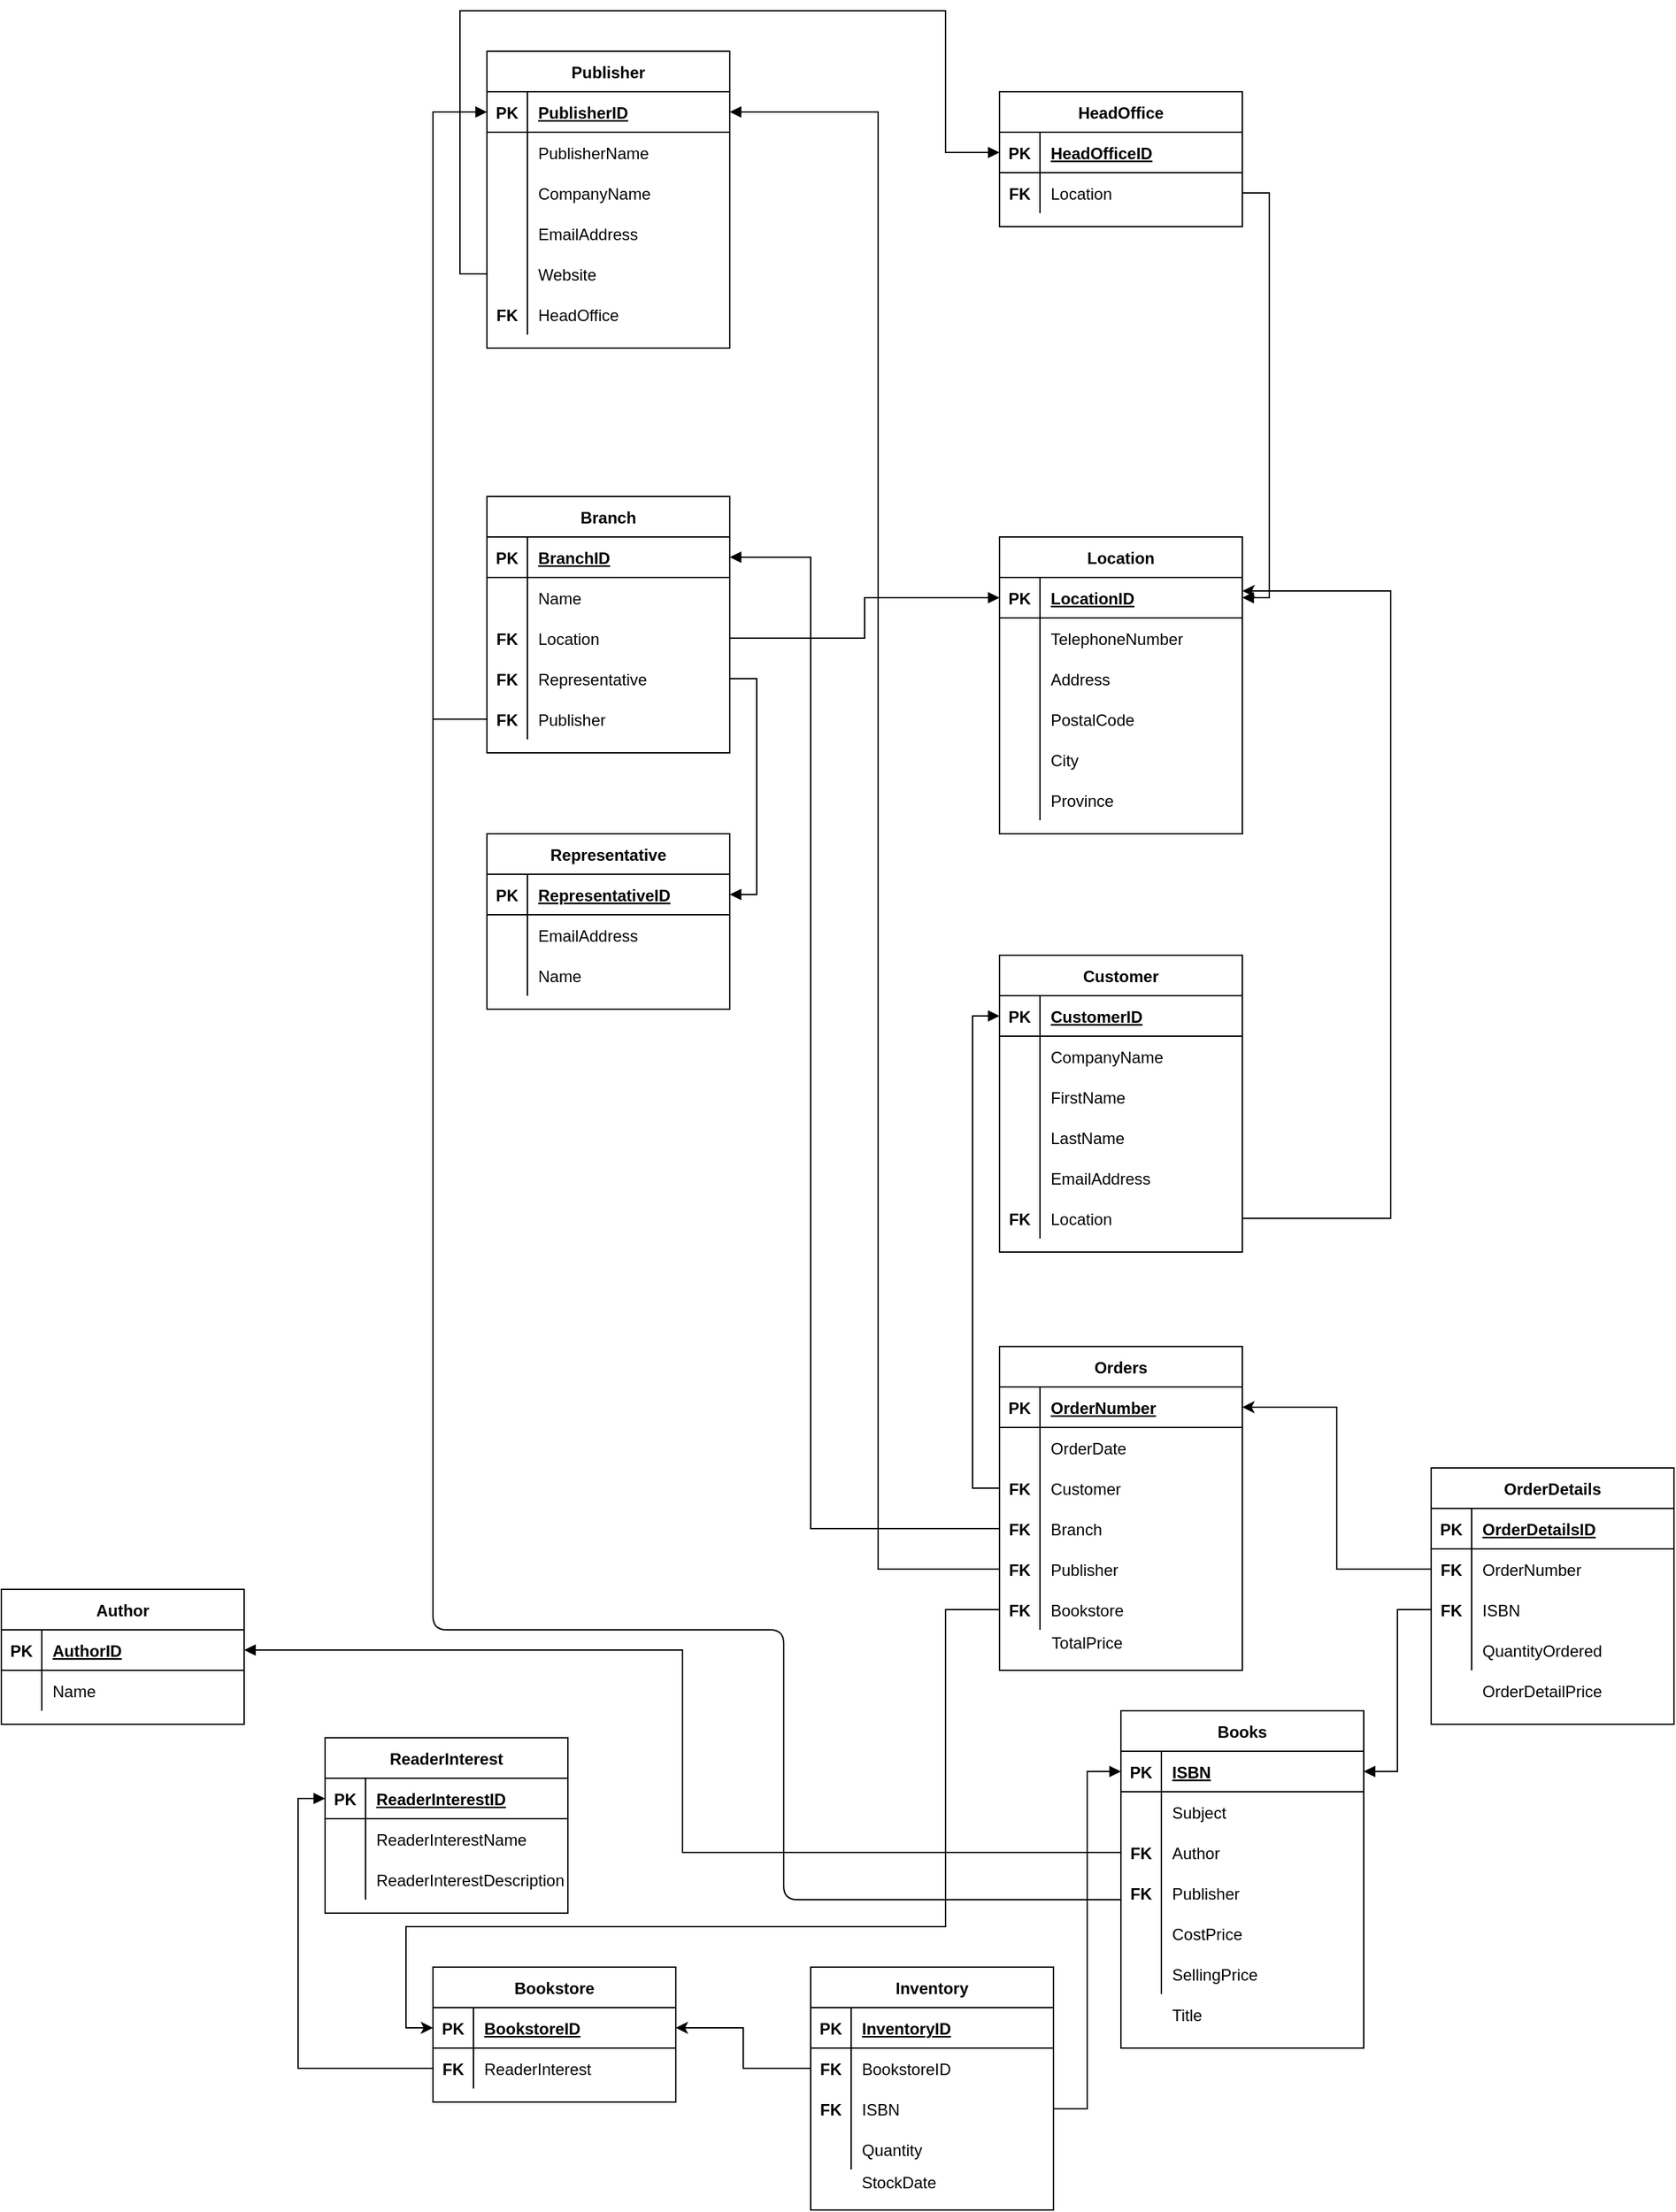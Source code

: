 <mxfile version="13.4.6" type="google"><diagram id="Wl5cCXkkxdAdR0bG4kY-" name="Page-1"><mxGraphModel dx="2272" dy="794" grid="1" gridSize="10" guides="0" tooltips="1" connect="1" arrows="1" fold="1" page="1" pageScale="1" pageWidth="850" pageHeight="1100" math="0" shadow="0"><root><mxCell id="0"/><mxCell id="1" parent="0"/><mxCell id="WwYpVrZinjQzF6iQ2nR6-1" value="Publisher" style="shape=table;startSize=30;container=1;collapsible=1;childLayout=tableLayout;fixedRows=1;rowLines=0;fontStyle=1;align=center;resizeLast=1;" parent="1" vertex="1"><mxGeometry x="80" y="270" width="180" height="220" as="geometry"/></mxCell><mxCell id="WwYpVrZinjQzF6iQ2nR6-2" value="" style="shape=partialRectangle;collapsible=0;dropTarget=0;pointerEvents=0;fillColor=none;top=0;left=0;bottom=1;right=0;points=[[0,0.5],[1,0.5]];portConstraint=eastwest;" parent="WwYpVrZinjQzF6iQ2nR6-1" vertex="1"><mxGeometry y="30" width="180" height="30" as="geometry"/></mxCell><mxCell id="WwYpVrZinjQzF6iQ2nR6-3" value="PK" style="shape=partialRectangle;connectable=0;fillColor=none;top=0;left=0;bottom=0;right=0;fontStyle=1;overflow=hidden;" parent="WwYpVrZinjQzF6iQ2nR6-2" vertex="1"><mxGeometry width="30" height="30" as="geometry"/></mxCell><mxCell id="WwYpVrZinjQzF6iQ2nR6-4" value="PublisherID" style="shape=partialRectangle;connectable=0;fillColor=none;top=0;left=0;bottom=0;right=0;align=left;spacingLeft=6;fontStyle=5;overflow=hidden;" parent="WwYpVrZinjQzF6iQ2nR6-2" vertex="1"><mxGeometry x="30" width="150" height="30" as="geometry"/></mxCell><mxCell id="fafN6Ux8yh8wWqDVAUjz-1" style="shape=partialRectangle;collapsible=0;dropTarget=0;pointerEvents=0;fillColor=none;top=0;left=0;bottom=0;right=0;points=[[0,0.5],[1,0.5]];portConstraint=eastwest;" parent="WwYpVrZinjQzF6iQ2nR6-1" vertex="1"><mxGeometry y="60" width="180" height="30" as="geometry"/></mxCell><mxCell id="fafN6Ux8yh8wWqDVAUjz-2" style="shape=partialRectangle;connectable=0;fillColor=none;top=0;left=0;bottom=0;right=0;editable=1;overflow=hidden;" parent="fafN6Ux8yh8wWqDVAUjz-1" vertex="1"><mxGeometry width="30" height="30" as="geometry"/></mxCell><mxCell id="fafN6Ux8yh8wWqDVAUjz-3" value="PublisherName" style="shape=partialRectangle;connectable=0;fillColor=none;top=0;left=0;bottom=0;right=0;align=left;spacingLeft=6;overflow=hidden;" parent="fafN6Ux8yh8wWqDVAUjz-1" vertex="1"><mxGeometry x="30" width="150" height="30" as="geometry"/></mxCell><mxCell id="WwYpVrZinjQzF6iQ2nR6-5" value="" style="shape=partialRectangle;collapsible=0;dropTarget=0;pointerEvents=0;fillColor=none;top=0;left=0;bottom=0;right=0;points=[[0,0.5],[1,0.5]];portConstraint=eastwest;" parent="WwYpVrZinjQzF6iQ2nR6-1" vertex="1"><mxGeometry y="90" width="180" height="30" as="geometry"/></mxCell><mxCell id="WwYpVrZinjQzF6iQ2nR6-6" value="" style="shape=partialRectangle;connectable=0;fillColor=none;top=0;left=0;bottom=0;right=0;editable=1;overflow=hidden;" parent="WwYpVrZinjQzF6iQ2nR6-5" vertex="1"><mxGeometry width="30" height="30" as="geometry"/></mxCell><mxCell id="WwYpVrZinjQzF6iQ2nR6-7" value="CompanyName" style="shape=partialRectangle;connectable=0;fillColor=none;top=0;left=0;bottom=0;right=0;align=left;spacingLeft=6;overflow=hidden;" parent="WwYpVrZinjQzF6iQ2nR6-5" vertex="1"><mxGeometry x="30" width="150" height="30" as="geometry"/></mxCell><mxCell id="WwYpVrZinjQzF6iQ2nR6-8" value="" style="shape=partialRectangle;collapsible=0;dropTarget=0;pointerEvents=0;fillColor=none;top=0;left=0;bottom=0;right=0;points=[[0,0.5],[1,0.5]];portConstraint=eastwest;" parent="WwYpVrZinjQzF6iQ2nR6-1" vertex="1"><mxGeometry y="120" width="180" height="30" as="geometry"/></mxCell><mxCell id="WwYpVrZinjQzF6iQ2nR6-9" value="" style="shape=partialRectangle;connectable=0;fillColor=none;top=0;left=0;bottom=0;right=0;editable=1;overflow=hidden;" parent="WwYpVrZinjQzF6iQ2nR6-8" vertex="1"><mxGeometry width="30" height="30" as="geometry"/></mxCell><mxCell id="WwYpVrZinjQzF6iQ2nR6-10" value="EmailAddress" style="shape=partialRectangle;connectable=0;fillColor=none;top=0;left=0;bottom=0;right=0;align=left;spacingLeft=6;overflow=hidden;" parent="WwYpVrZinjQzF6iQ2nR6-8" vertex="1"><mxGeometry x="30" width="150" height="30" as="geometry"/></mxCell><mxCell id="WwYpVrZinjQzF6iQ2nR6-11" value="" style="shape=partialRectangle;collapsible=0;dropTarget=0;pointerEvents=0;fillColor=none;top=0;left=0;bottom=0;right=0;points=[[0,0.5],[1,0.5]];portConstraint=eastwest;" parent="WwYpVrZinjQzF6iQ2nR6-1" vertex="1"><mxGeometry y="150" width="180" height="30" as="geometry"/></mxCell><mxCell id="WwYpVrZinjQzF6iQ2nR6-12" value="" style="shape=partialRectangle;connectable=0;fillColor=none;top=0;left=0;bottom=0;right=0;editable=1;overflow=hidden;" parent="WwYpVrZinjQzF6iQ2nR6-11" vertex="1"><mxGeometry width="30" height="30" as="geometry"/></mxCell><mxCell id="WwYpVrZinjQzF6iQ2nR6-13" value="Website" style="shape=partialRectangle;connectable=0;fillColor=none;top=0;left=0;bottom=0;right=0;align=left;spacingLeft=6;overflow=hidden;" parent="WwYpVrZinjQzF6iQ2nR6-11" vertex="1"><mxGeometry x="30" width="150" height="30" as="geometry"/></mxCell><mxCell id="8tIFMXp7cQxwZOWum8N_-93" style="shape=partialRectangle;collapsible=0;dropTarget=0;pointerEvents=0;fillColor=none;top=0;left=0;bottom=0;right=0;points=[[0,0.5],[1,0.5]];portConstraint=eastwest;" parent="WwYpVrZinjQzF6iQ2nR6-1" vertex="1"><mxGeometry y="180" width="180" height="30" as="geometry"/></mxCell><mxCell id="8tIFMXp7cQxwZOWum8N_-94" value="FK" style="shape=partialRectangle;connectable=0;fillColor=none;top=0;left=0;bottom=0;right=0;editable=1;overflow=hidden;fontStyle=1" parent="8tIFMXp7cQxwZOWum8N_-93" vertex="1"><mxGeometry width="30" height="30" as="geometry"/></mxCell><mxCell id="8tIFMXp7cQxwZOWum8N_-95" value="HeadOffice" style="shape=partialRectangle;connectable=0;fillColor=none;top=0;left=0;bottom=0;right=0;align=left;spacingLeft=6;overflow=hidden;" parent="8tIFMXp7cQxwZOWum8N_-93" vertex="1"><mxGeometry x="30" width="150" height="30" as="geometry"/></mxCell><mxCell id="WwYpVrZinjQzF6iQ2nR6-14" value="Branch" style="shape=table;startSize=30;container=1;collapsible=1;childLayout=tableLayout;fixedRows=1;rowLines=0;fontStyle=1;align=center;resizeLast=1;" parent="1" vertex="1"><mxGeometry x="80" y="600" width="180" height="190" as="geometry"/></mxCell><mxCell id="WwYpVrZinjQzF6iQ2nR6-15" value="" style="shape=partialRectangle;collapsible=0;dropTarget=0;pointerEvents=0;fillColor=none;top=0;left=0;bottom=1;right=0;points=[[0,0.5],[1,0.5]];portConstraint=eastwest;" parent="WwYpVrZinjQzF6iQ2nR6-14" vertex="1"><mxGeometry y="30" width="180" height="30" as="geometry"/></mxCell><mxCell id="WwYpVrZinjQzF6iQ2nR6-16" value="PK" style="shape=partialRectangle;connectable=0;fillColor=none;top=0;left=0;bottom=0;right=0;fontStyle=1;overflow=hidden;" parent="WwYpVrZinjQzF6iQ2nR6-15" vertex="1"><mxGeometry width="30" height="30" as="geometry"/></mxCell><mxCell id="WwYpVrZinjQzF6iQ2nR6-17" value="BranchID" style="shape=partialRectangle;connectable=0;fillColor=none;top=0;left=0;bottom=0;right=0;align=left;spacingLeft=6;fontStyle=5;overflow=hidden;" parent="WwYpVrZinjQzF6iQ2nR6-15" vertex="1"><mxGeometry x="30" width="150" height="30" as="geometry"/></mxCell><mxCell id="g5iWqssDXXSKDxhVj2-J-1" style="shape=partialRectangle;collapsible=0;dropTarget=0;pointerEvents=0;fillColor=none;top=0;left=0;bottom=0;right=0;points=[[0,0.5],[1,0.5]];portConstraint=eastwest;" parent="WwYpVrZinjQzF6iQ2nR6-14" vertex="1"><mxGeometry y="60" width="180" height="30" as="geometry"/></mxCell><mxCell id="g5iWqssDXXSKDxhVj2-J-2" style="shape=partialRectangle;connectable=0;fillColor=none;top=0;left=0;bottom=0;right=0;editable=1;overflow=hidden;fontStyle=1" parent="g5iWqssDXXSKDxhVj2-J-1" vertex="1"><mxGeometry width="30" height="30" as="geometry"/></mxCell><mxCell id="g5iWqssDXXSKDxhVj2-J-3" value="Name" style="shape=partialRectangle;connectable=0;fillColor=none;top=0;left=0;bottom=0;right=0;align=left;spacingLeft=6;overflow=hidden;" parent="g5iWqssDXXSKDxhVj2-J-1" vertex="1"><mxGeometry x="30" width="150" height="30" as="geometry"/></mxCell><mxCell id="WwYpVrZinjQzF6iQ2nR6-18" value="" style="shape=partialRectangle;collapsible=0;dropTarget=0;pointerEvents=0;fillColor=none;top=0;left=0;bottom=0;right=0;points=[[0,0.5],[1,0.5]];portConstraint=eastwest;" parent="WwYpVrZinjQzF6iQ2nR6-14" vertex="1"><mxGeometry y="90" width="180" height="30" as="geometry"/></mxCell><mxCell id="WwYpVrZinjQzF6iQ2nR6-19" value="FK" style="shape=partialRectangle;connectable=0;fillColor=none;top=0;left=0;bottom=0;right=0;editable=1;overflow=hidden;fontStyle=1" parent="WwYpVrZinjQzF6iQ2nR6-18" vertex="1"><mxGeometry width="30" height="30" as="geometry"/></mxCell><mxCell id="WwYpVrZinjQzF6iQ2nR6-20" value="Location" style="shape=partialRectangle;connectable=0;fillColor=none;top=0;left=0;bottom=0;right=0;align=left;spacingLeft=6;overflow=hidden;" parent="WwYpVrZinjQzF6iQ2nR6-18" vertex="1"><mxGeometry x="30" width="150" height="30" as="geometry"/></mxCell><mxCell id="WwYpVrZinjQzF6iQ2nR6-21" value="" style="shape=partialRectangle;collapsible=0;dropTarget=0;pointerEvents=0;fillColor=none;top=0;left=0;bottom=0;right=0;points=[[0,0.5],[1,0.5]];portConstraint=eastwest;" parent="WwYpVrZinjQzF6iQ2nR6-14" vertex="1"><mxGeometry y="120" width="180" height="30" as="geometry"/></mxCell><mxCell id="WwYpVrZinjQzF6iQ2nR6-22" value="FK" style="shape=partialRectangle;connectable=0;fillColor=none;top=0;left=0;bottom=0;right=0;editable=1;overflow=hidden;fontStyle=1" parent="WwYpVrZinjQzF6iQ2nR6-21" vertex="1"><mxGeometry width="30" height="30" as="geometry"/></mxCell><mxCell id="WwYpVrZinjQzF6iQ2nR6-23" value="Representative" style="shape=partialRectangle;connectable=0;fillColor=none;top=0;left=0;bottom=0;right=0;align=left;spacingLeft=6;overflow=hidden;" parent="WwYpVrZinjQzF6iQ2nR6-21" vertex="1"><mxGeometry x="30" width="150" height="30" as="geometry"/></mxCell><mxCell id="8tIFMXp7cQxwZOWum8N_-133" style="shape=partialRectangle;collapsible=0;dropTarget=0;pointerEvents=0;fillColor=none;top=0;left=0;bottom=0;right=0;points=[[0,0.5],[1,0.5]];portConstraint=eastwest;" parent="WwYpVrZinjQzF6iQ2nR6-14" vertex="1"><mxGeometry y="150" width="180" height="30" as="geometry"/></mxCell><mxCell id="8tIFMXp7cQxwZOWum8N_-134" value="FK" style="shape=partialRectangle;connectable=0;fillColor=none;top=0;left=0;bottom=0;right=0;editable=1;overflow=hidden;fontStyle=1" parent="8tIFMXp7cQxwZOWum8N_-133" vertex="1"><mxGeometry width="30" height="30" as="geometry"/></mxCell><mxCell id="8tIFMXp7cQxwZOWum8N_-135" value="Publisher" style="shape=partialRectangle;connectable=0;fillColor=none;top=0;left=0;bottom=0;right=0;align=left;spacingLeft=6;overflow=hidden;" parent="8tIFMXp7cQxwZOWum8N_-133" vertex="1"><mxGeometry x="30" width="150" height="30" as="geometry"/></mxCell><mxCell id="8tIFMXp7cQxwZOWum8N_-77" value="HeadOffice" style="shape=table;startSize=30;container=1;collapsible=1;childLayout=tableLayout;fixedRows=1;rowLines=0;fontStyle=1;align=center;resizeLast=1;" parent="1" vertex="1"><mxGeometry x="460" y="300" width="180" height="100" as="geometry"/></mxCell><mxCell id="8tIFMXp7cQxwZOWum8N_-78" value="" style="shape=partialRectangle;collapsible=0;dropTarget=0;pointerEvents=0;fillColor=none;top=0;left=0;bottom=1;right=0;points=[[0,0.5],[1,0.5]];portConstraint=eastwest;" parent="8tIFMXp7cQxwZOWum8N_-77" vertex="1"><mxGeometry y="30" width="180" height="30" as="geometry"/></mxCell><mxCell id="8tIFMXp7cQxwZOWum8N_-79" value="PK" style="shape=partialRectangle;connectable=0;fillColor=none;top=0;left=0;bottom=0;right=0;fontStyle=1;overflow=hidden;" parent="8tIFMXp7cQxwZOWum8N_-78" vertex="1"><mxGeometry width="30" height="30" as="geometry"/></mxCell><mxCell id="8tIFMXp7cQxwZOWum8N_-80" value="HeadOfficeID" style="shape=partialRectangle;connectable=0;fillColor=none;top=0;left=0;bottom=0;right=0;align=left;spacingLeft=6;fontStyle=5;overflow=hidden;" parent="8tIFMXp7cQxwZOWum8N_-78" vertex="1"><mxGeometry x="30" width="150" height="30" as="geometry"/></mxCell><mxCell id="8tIFMXp7cQxwZOWum8N_-81" value="" style="shape=partialRectangle;collapsible=0;dropTarget=0;pointerEvents=0;fillColor=none;top=0;left=0;bottom=0;right=0;points=[[0,0.5],[1,0.5]];portConstraint=eastwest;" parent="8tIFMXp7cQxwZOWum8N_-77" vertex="1"><mxGeometry y="60" width="180" height="30" as="geometry"/></mxCell><mxCell id="8tIFMXp7cQxwZOWum8N_-82" value="FK" style="shape=partialRectangle;connectable=0;fillColor=none;top=0;left=0;bottom=0;right=0;editable=1;overflow=hidden;fontStyle=1" parent="8tIFMXp7cQxwZOWum8N_-81" vertex="1"><mxGeometry width="30" height="30" as="geometry"/></mxCell><mxCell id="8tIFMXp7cQxwZOWum8N_-83" value="Location" style="shape=partialRectangle;connectable=0;fillColor=none;top=0;left=0;bottom=0;right=0;align=left;spacingLeft=6;overflow=hidden;" parent="8tIFMXp7cQxwZOWum8N_-81" vertex="1"><mxGeometry x="30" width="150" height="30" as="geometry"/></mxCell><mxCell id="8tIFMXp7cQxwZOWum8N_-14" value="Customer" style="shape=table;startSize=30;container=1;collapsible=1;childLayout=tableLayout;fixedRows=1;rowLines=0;fontStyle=1;align=center;resizeLast=1;" parent="1" vertex="1"><mxGeometry x="460" y="940" width="180" height="220" as="geometry"/></mxCell><mxCell id="8tIFMXp7cQxwZOWum8N_-15" value="" style="shape=partialRectangle;collapsible=0;dropTarget=0;pointerEvents=0;fillColor=none;top=0;left=0;bottom=1;right=0;points=[[0,0.5],[1,0.5]];portConstraint=eastwest;" parent="8tIFMXp7cQxwZOWum8N_-14" vertex="1"><mxGeometry y="30" width="180" height="30" as="geometry"/></mxCell><mxCell id="8tIFMXp7cQxwZOWum8N_-16" value="PK" style="shape=partialRectangle;connectable=0;fillColor=none;top=0;left=0;bottom=0;right=0;fontStyle=1;overflow=hidden;" parent="8tIFMXp7cQxwZOWum8N_-15" vertex="1"><mxGeometry width="30" height="30" as="geometry"/></mxCell><mxCell id="8tIFMXp7cQxwZOWum8N_-17" value="CustomerID" style="shape=partialRectangle;connectable=0;fillColor=none;top=0;left=0;bottom=0;right=0;align=left;spacingLeft=6;fontStyle=5;overflow=hidden;" parent="8tIFMXp7cQxwZOWum8N_-15" vertex="1"><mxGeometry x="30" width="150" height="30" as="geometry"/></mxCell><mxCell id="8tIFMXp7cQxwZOWum8N_-18" value="" style="shape=partialRectangle;collapsible=0;dropTarget=0;pointerEvents=0;fillColor=none;top=0;left=0;bottom=0;right=0;points=[[0,0.5],[1,0.5]];portConstraint=eastwest;" parent="8tIFMXp7cQxwZOWum8N_-14" vertex="1"><mxGeometry y="60" width="180" height="30" as="geometry"/></mxCell><mxCell id="8tIFMXp7cQxwZOWum8N_-19" value="" style="shape=partialRectangle;connectable=0;fillColor=none;top=0;left=0;bottom=0;right=0;editable=1;overflow=hidden;" parent="8tIFMXp7cQxwZOWum8N_-18" vertex="1"><mxGeometry width="30" height="30" as="geometry"/></mxCell><mxCell id="8tIFMXp7cQxwZOWum8N_-20" value="CompanyName" style="shape=partialRectangle;connectable=0;fillColor=none;top=0;left=0;bottom=0;right=0;align=left;spacingLeft=6;overflow=hidden;" parent="8tIFMXp7cQxwZOWum8N_-18" vertex="1"><mxGeometry x="30" width="150" height="30" as="geometry"/></mxCell><mxCell id="8tIFMXp7cQxwZOWum8N_-21" value="" style="shape=partialRectangle;collapsible=0;dropTarget=0;pointerEvents=0;fillColor=none;top=0;left=0;bottom=0;right=0;points=[[0,0.5],[1,0.5]];portConstraint=eastwest;" parent="8tIFMXp7cQxwZOWum8N_-14" vertex="1"><mxGeometry y="90" width="180" height="30" as="geometry"/></mxCell><mxCell id="8tIFMXp7cQxwZOWum8N_-22" value="" style="shape=partialRectangle;connectable=0;fillColor=none;top=0;left=0;bottom=0;right=0;editable=1;overflow=hidden;" parent="8tIFMXp7cQxwZOWum8N_-21" vertex="1"><mxGeometry width="30" height="30" as="geometry"/></mxCell><mxCell id="8tIFMXp7cQxwZOWum8N_-23" value="FirstName" style="shape=partialRectangle;connectable=0;fillColor=none;top=0;left=0;bottom=0;right=0;align=left;spacingLeft=6;overflow=hidden;" parent="8tIFMXp7cQxwZOWum8N_-21" vertex="1"><mxGeometry x="30" width="150" height="30" as="geometry"/></mxCell><mxCell id="8tIFMXp7cQxwZOWum8N_-24" value="" style="shape=partialRectangle;collapsible=0;dropTarget=0;pointerEvents=0;fillColor=none;top=0;left=0;bottom=0;right=0;points=[[0,0.5],[1,0.5]];portConstraint=eastwest;" parent="8tIFMXp7cQxwZOWum8N_-14" vertex="1"><mxGeometry y="120" width="180" height="30" as="geometry"/></mxCell><mxCell id="8tIFMXp7cQxwZOWum8N_-25" value="" style="shape=partialRectangle;connectable=0;fillColor=none;top=0;left=0;bottom=0;right=0;editable=1;overflow=hidden;" parent="8tIFMXp7cQxwZOWum8N_-24" vertex="1"><mxGeometry width="30" height="30" as="geometry"/></mxCell><mxCell id="8tIFMXp7cQxwZOWum8N_-26" value="LastName" style="shape=partialRectangle;connectable=0;fillColor=none;top=0;left=0;bottom=0;right=0;align=left;spacingLeft=6;overflow=hidden;" parent="8tIFMXp7cQxwZOWum8N_-24" vertex="1"><mxGeometry x="30" width="150" height="30" as="geometry"/></mxCell><mxCell id="8tIFMXp7cQxwZOWum8N_-27" style="shape=partialRectangle;collapsible=0;dropTarget=0;pointerEvents=0;fillColor=none;top=0;left=0;bottom=0;right=0;points=[[0,0.5],[1,0.5]];portConstraint=eastwest;" parent="8tIFMXp7cQxwZOWum8N_-14" vertex="1"><mxGeometry y="150" width="180" height="30" as="geometry"/></mxCell><mxCell id="8tIFMXp7cQxwZOWum8N_-28" style="shape=partialRectangle;connectable=0;fillColor=none;top=0;left=0;bottom=0;right=0;editable=1;overflow=hidden;" parent="8tIFMXp7cQxwZOWum8N_-27" vertex="1"><mxGeometry width="30" height="30" as="geometry"/></mxCell><mxCell id="8tIFMXp7cQxwZOWum8N_-29" value="EmailAddress" style="shape=partialRectangle;connectable=0;fillColor=none;top=0;left=0;bottom=0;right=0;align=left;spacingLeft=6;overflow=hidden;" parent="8tIFMXp7cQxwZOWum8N_-27" vertex="1"><mxGeometry x="30" width="150" height="30" as="geometry"/></mxCell><mxCell id="8tIFMXp7cQxwZOWum8N_-101" style="shape=partialRectangle;collapsible=0;dropTarget=0;pointerEvents=0;fillColor=none;top=0;left=0;bottom=0;right=0;points=[[0,0.5],[1,0.5]];portConstraint=eastwest;" parent="8tIFMXp7cQxwZOWum8N_-14" vertex="1"><mxGeometry y="180" width="180" height="30" as="geometry"/></mxCell><mxCell id="8tIFMXp7cQxwZOWum8N_-102" value="FK" style="shape=partialRectangle;connectable=0;fillColor=none;top=0;left=0;bottom=0;right=0;editable=1;overflow=hidden;fontStyle=1" parent="8tIFMXp7cQxwZOWum8N_-101" vertex="1"><mxGeometry width="30" height="30" as="geometry"/></mxCell><mxCell id="8tIFMXp7cQxwZOWum8N_-103" value="Location" style="shape=partialRectangle;connectable=0;fillColor=none;top=0;left=0;bottom=0;right=0;align=left;spacingLeft=6;overflow=hidden;" parent="8tIFMXp7cQxwZOWum8N_-101" vertex="1"><mxGeometry x="30" width="150" height="30" as="geometry"/></mxCell><mxCell id="WwYpVrZinjQzF6iQ2nR6-43" value="Representative" style="shape=table;startSize=30;container=1;collapsible=1;childLayout=tableLayout;fixedRows=1;rowLines=0;fontStyle=1;align=center;resizeLast=1;" parent="1" vertex="1"><mxGeometry x="80" y="850" width="180" height="130" as="geometry"/></mxCell><mxCell id="WwYpVrZinjQzF6iQ2nR6-44" value="" style="shape=partialRectangle;collapsible=0;dropTarget=0;pointerEvents=0;fillColor=none;top=0;left=0;bottom=1;right=0;points=[[0,0.5],[1,0.5]];portConstraint=eastwest;" parent="WwYpVrZinjQzF6iQ2nR6-43" vertex="1"><mxGeometry y="30" width="180" height="30" as="geometry"/></mxCell><mxCell id="WwYpVrZinjQzF6iQ2nR6-45" value="PK" style="shape=partialRectangle;connectable=0;fillColor=none;top=0;left=0;bottom=0;right=0;fontStyle=1;overflow=hidden;" parent="WwYpVrZinjQzF6iQ2nR6-44" vertex="1"><mxGeometry width="30" height="30" as="geometry"/></mxCell><mxCell id="WwYpVrZinjQzF6iQ2nR6-46" value="RepresentativeID" style="shape=partialRectangle;connectable=0;fillColor=none;top=0;left=0;bottom=0;right=0;align=left;spacingLeft=6;fontStyle=5;overflow=hidden;" parent="WwYpVrZinjQzF6iQ2nR6-44" vertex="1"><mxGeometry x="30" width="150" height="30" as="geometry"/></mxCell><mxCell id="WwYpVrZinjQzF6iQ2nR6-47" value="" style="shape=partialRectangle;collapsible=0;dropTarget=0;pointerEvents=0;fillColor=none;top=0;left=0;bottom=0;right=0;points=[[0,0.5],[1,0.5]];portConstraint=eastwest;" parent="WwYpVrZinjQzF6iQ2nR6-43" vertex="1"><mxGeometry y="60" width="180" height="30" as="geometry"/></mxCell><mxCell id="WwYpVrZinjQzF6iQ2nR6-48" value="" style="shape=partialRectangle;connectable=0;fillColor=none;top=0;left=0;bottom=0;right=0;editable=1;overflow=hidden;" parent="WwYpVrZinjQzF6iQ2nR6-47" vertex="1"><mxGeometry width="30" height="30" as="geometry"/></mxCell><mxCell id="WwYpVrZinjQzF6iQ2nR6-49" value="EmailAddress" style="shape=partialRectangle;connectable=0;fillColor=none;top=0;left=0;bottom=0;right=0;align=left;spacingLeft=6;overflow=hidden;" parent="WwYpVrZinjQzF6iQ2nR6-47" vertex="1"><mxGeometry x="30" width="150" height="30" as="geometry"/></mxCell><mxCell id="g5iWqssDXXSKDxhVj2-J-29" style="shape=partialRectangle;collapsible=0;dropTarget=0;pointerEvents=0;fillColor=none;top=0;left=0;bottom=0;right=0;points=[[0,0.5],[1,0.5]];portConstraint=eastwest;" parent="WwYpVrZinjQzF6iQ2nR6-43" vertex="1"><mxGeometry y="90" width="180" height="30" as="geometry"/></mxCell><mxCell id="g5iWqssDXXSKDxhVj2-J-30" style="shape=partialRectangle;connectable=0;fillColor=none;top=0;left=0;bottom=0;right=0;editable=1;overflow=hidden;" parent="g5iWqssDXXSKDxhVj2-J-29" vertex="1"><mxGeometry width="30" height="30" as="geometry"/></mxCell><mxCell id="g5iWqssDXXSKDxhVj2-J-31" value="Name" style="shape=partialRectangle;connectable=0;fillColor=none;top=0;left=0;bottom=0;right=0;align=left;spacingLeft=6;overflow=hidden;" parent="g5iWqssDXXSKDxhVj2-J-29" vertex="1"><mxGeometry x="30" width="150" height="30" as="geometry"/></mxCell><mxCell id="WwYpVrZinjQzF6iQ2nR6-27" value="Location" style="shape=table;startSize=30;container=1;collapsible=1;childLayout=tableLayout;fixedRows=1;rowLines=0;fontStyle=1;align=center;resizeLast=1;" parent="1" vertex="1"><mxGeometry x="460" y="630" width="180" height="220" as="geometry"/></mxCell><mxCell id="WwYpVrZinjQzF6iQ2nR6-28" value="" style="shape=partialRectangle;collapsible=0;dropTarget=0;pointerEvents=0;fillColor=none;top=0;left=0;bottom=1;right=0;points=[[0,0.5],[1,0.5]];portConstraint=eastwest;" parent="WwYpVrZinjQzF6iQ2nR6-27" vertex="1"><mxGeometry y="30" width="180" height="30" as="geometry"/></mxCell><mxCell id="WwYpVrZinjQzF6iQ2nR6-29" value="PK" style="shape=partialRectangle;connectable=0;fillColor=none;top=0;left=0;bottom=0;right=0;fontStyle=1;overflow=hidden;" parent="WwYpVrZinjQzF6iQ2nR6-28" vertex="1"><mxGeometry width="30" height="30" as="geometry"/></mxCell><mxCell id="WwYpVrZinjQzF6iQ2nR6-30" value="LocationID" style="shape=partialRectangle;connectable=0;fillColor=none;top=0;left=0;bottom=0;right=0;align=left;spacingLeft=6;fontStyle=5;overflow=hidden;" parent="WwYpVrZinjQzF6iQ2nR6-28" vertex="1"><mxGeometry x="30" width="150" height="30" as="geometry"/></mxCell><mxCell id="WwYpVrZinjQzF6iQ2nR6-31" value="" style="shape=partialRectangle;collapsible=0;dropTarget=0;pointerEvents=0;fillColor=none;top=0;left=0;bottom=0;right=0;points=[[0,0.5],[1,0.5]];portConstraint=eastwest;" parent="WwYpVrZinjQzF6iQ2nR6-27" vertex="1"><mxGeometry y="60" width="180" height="30" as="geometry"/></mxCell><mxCell id="WwYpVrZinjQzF6iQ2nR6-32" value="" style="shape=partialRectangle;connectable=0;fillColor=none;top=0;left=0;bottom=0;right=0;editable=1;overflow=hidden;" parent="WwYpVrZinjQzF6iQ2nR6-31" vertex="1"><mxGeometry width="30" height="30" as="geometry"/></mxCell><mxCell id="WwYpVrZinjQzF6iQ2nR6-33" value="TelephoneNumber" style="shape=partialRectangle;connectable=0;fillColor=none;top=0;left=0;bottom=0;right=0;align=left;spacingLeft=6;overflow=hidden;" parent="WwYpVrZinjQzF6iQ2nR6-31" vertex="1"><mxGeometry x="30" width="150" height="30" as="geometry"/></mxCell><mxCell id="g5iWqssDXXSKDxhVj2-J-35" style="shape=partialRectangle;collapsible=0;dropTarget=0;pointerEvents=0;fillColor=none;top=0;left=0;bottom=0;right=0;points=[[0,0.5],[1,0.5]];portConstraint=eastwest;" parent="WwYpVrZinjQzF6iQ2nR6-27" vertex="1"><mxGeometry y="90" width="180" height="30" as="geometry"/></mxCell><mxCell id="g5iWqssDXXSKDxhVj2-J-36" style="shape=partialRectangle;connectable=0;fillColor=none;top=0;left=0;bottom=0;right=0;editable=1;overflow=hidden;" parent="g5iWqssDXXSKDxhVj2-J-35" vertex="1"><mxGeometry width="30" height="30" as="geometry"/></mxCell><mxCell id="g5iWqssDXXSKDxhVj2-J-37" value="Address" style="shape=partialRectangle;connectable=0;fillColor=none;top=0;left=0;bottom=0;right=0;align=left;spacingLeft=6;overflow=hidden;" parent="g5iWqssDXXSKDxhVj2-J-35" vertex="1"><mxGeometry x="30" width="150" height="30" as="geometry"/></mxCell><mxCell id="g5iWqssDXXSKDxhVj2-J-32" style="shape=partialRectangle;collapsible=0;dropTarget=0;pointerEvents=0;fillColor=none;top=0;left=0;bottom=0;right=0;points=[[0,0.5],[1,0.5]];portConstraint=eastwest;" parent="WwYpVrZinjQzF6iQ2nR6-27" vertex="1"><mxGeometry y="120" width="180" height="30" as="geometry"/></mxCell><mxCell id="g5iWqssDXXSKDxhVj2-J-33" style="shape=partialRectangle;connectable=0;fillColor=none;top=0;left=0;bottom=0;right=0;editable=1;overflow=hidden;" parent="g5iWqssDXXSKDxhVj2-J-32" vertex="1"><mxGeometry width="30" height="30" as="geometry"/></mxCell><mxCell id="g5iWqssDXXSKDxhVj2-J-34" value="PostalCode" style="shape=partialRectangle;connectable=0;fillColor=none;top=0;left=0;bottom=0;right=0;align=left;spacingLeft=6;overflow=hidden;" parent="g5iWqssDXXSKDxhVj2-J-32" vertex="1"><mxGeometry x="30" width="150" height="30" as="geometry"/></mxCell><mxCell id="WwYpVrZinjQzF6iQ2nR6-34" value="" style="shape=partialRectangle;collapsible=0;dropTarget=0;pointerEvents=0;fillColor=none;top=0;left=0;bottom=0;right=0;points=[[0,0.5],[1,0.5]];portConstraint=eastwest;" parent="WwYpVrZinjQzF6iQ2nR6-27" vertex="1"><mxGeometry y="150" width="180" height="30" as="geometry"/></mxCell><mxCell id="WwYpVrZinjQzF6iQ2nR6-35" value="" style="shape=partialRectangle;connectable=0;fillColor=none;top=0;left=0;bottom=0;right=0;editable=1;overflow=hidden;" parent="WwYpVrZinjQzF6iQ2nR6-34" vertex="1"><mxGeometry width="30" height="30" as="geometry"/></mxCell><mxCell id="WwYpVrZinjQzF6iQ2nR6-36" value="City" style="shape=partialRectangle;connectable=0;fillColor=none;top=0;left=0;bottom=0;right=0;align=left;spacingLeft=6;overflow=hidden;" parent="WwYpVrZinjQzF6iQ2nR6-34" vertex="1"><mxGeometry x="30" width="150" height="30" as="geometry"/></mxCell><mxCell id="WwYpVrZinjQzF6iQ2nR6-37" value="" style="shape=partialRectangle;collapsible=0;dropTarget=0;pointerEvents=0;fillColor=none;top=0;left=0;bottom=0;right=0;points=[[0,0.5],[1,0.5]];portConstraint=eastwest;" parent="WwYpVrZinjQzF6iQ2nR6-27" vertex="1"><mxGeometry y="180" width="180" height="30" as="geometry"/></mxCell><mxCell id="WwYpVrZinjQzF6iQ2nR6-38" value="" style="shape=partialRectangle;connectable=0;fillColor=none;top=0;left=0;bottom=0;right=0;editable=1;overflow=hidden;" parent="WwYpVrZinjQzF6iQ2nR6-37" vertex="1"><mxGeometry width="30" height="30" as="geometry"/></mxCell><mxCell id="WwYpVrZinjQzF6iQ2nR6-39" value="Province" style="shape=partialRectangle;connectable=0;fillColor=none;top=0;left=0;bottom=0;right=0;align=left;spacingLeft=6;overflow=hidden;" parent="WwYpVrZinjQzF6iQ2nR6-37" vertex="1"><mxGeometry x="30" width="150" height="30" as="geometry"/></mxCell><mxCell id="8tIFMXp7cQxwZOWum8N_-106" value="OrderDetails" style="shape=table;startSize=30;container=1;collapsible=1;childLayout=tableLayout;fixedRows=1;rowLines=0;fontStyle=1;align=center;resizeLast=1;" parent="1" vertex="1"><mxGeometry x="780" y="1320" width="180" height="190" as="geometry"/></mxCell><mxCell id="8tIFMXp7cQxwZOWum8N_-107" value="" style="shape=partialRectangle;collapsible=0;dropTarget=0;pointerEvents=0;fillColor=none;top=0;left=0;bottom=1;right=0;points=[[0,0.5],[1,0.5]];portConstraint=eastwest;" parent="8tIFMXp7cQxwZOWum8N_-106" vertex="1"><mxGeometry y="30" width="180" height="30" as="geometry"/></mxCell><mxCell id="8tIFMXp7cQxwZOWum8N_-108" value="PK" style="shape=partialRectangle;connectable=0;fillColor=none;top=0;left=0;bottom=0;right=0;fontStyle=1;overflow=hidden;" parent="8tIFMXp7cQxwZOWum8N_-107" vertex="1"><mxGeometry width="30" height="30" as="geometry"/></mxCell><mxCell id="8tIFMXp7cQxwZOWum8N_-109" value="OrderDetailsID" style="shape=partialRectangle;connectable=0;fillColor=none;top=0;left=0;bottom=0;right=0;align=left;spacingLeft=6;fontStyle=5;overflow=hidden;" parent="8tIFMXp7cQxwZOWum8N_-107" vertex="1"><mxGeometry x="30" width="150" height="30" as="geometry"/></mxCell><mxCell id="g5iWqssDXXSKDxhVj2-J-39" style="shape=partialRectangle;collapsible=0;dropTarget=0;pointerEvents=0;fillColor=none;top=0;left=0;bottom=0;right=0;points=[[0,0.5],[1,0.5]];portConstraint=eastwest;" parent="8tIFMXp7cQxwZOWum8N_-106" vertex="1"><mxGeometry y="60" width="180" height="30" as="geometry"/></mxCell><mxCell id="g5iWqssDXXSKDxhVj2-J-40" value="FK" style="shape=partialRectangle;connectable=0;fillColor=none;top=0;left=0;bottom=0;right=0;editable=1;overflow=hidden;fontStyle=1" parent="g5iWqssDXXSKDxhVj2-J-39" vertex="1"><mxGeometry width="30" height="30" as="geometry"/></mxCell><mxCell id="g5iWqssDXXSKDxhVj2-J-41" value="OrderNumber" style="shape=partialRectangle;connectable=0;fillColor=none;top=0;left=0;bottom=0;right=0;align=left;spacingLeft=6;overflow=hidden;" parent="g5iWqssDXXSKDxhVj2-J-39" vertex="1"><mxGeometry x="30" width="150" height="30" as="geometry"/></mxCell><mxCell id="8tIFMXp7cQxwZOWum8N_-110" value="" style="shape=partialRectangle;collapsible=0;dropTarget=0;pointerEvents=0;fillColor=none;top=0;left=0;bottom=0;right=0;points=[[0,0.5],[1,0.5]];portConstraint=eastwest;" parent="8tIFMXp7cQxwZOWum8N_-106" vertex="1"><mxGeometry y="90" width="180" height="30" as="geometry"/></mxCell><mxCell id="8tIFMXp7cQxwZOWum8N_-111" value="FK" style="shape=partialRectangle;connectable=0;fillColor=none;top=0;left=0;bottom=0;right=0;editable=1;overflow=hidden;fontStyle=1" parent="8tIFMXp7cQxwZOWum8N_-110" vertex="1"><mxGeometry width="30" height="30" as="geometry"/></mxCell><mxCell id="8tIFMXp7cQxwZOWum8N_-112" value="ISBN" style="shape=partialRectangle;connectable=0;fillColor=none;top=0;left=0;bottom=0;right=0;align=left;spacingLeft=6;overflow=hidden;" parent="8tIFMXp7cQxwZOWum8N_-110" vertex="1"><mxGeometry x="30" width="150" height="30" as="geometry"/></mxCell><mxCell id="8tIFMXp7cQxwZOWum8N_-113" value="" style="shape=partialRectangle;collapsible=0;dropTarget=0;pointerEvents=0;fillColor=none;top=0;left=0;bottom=0;right=0;points=[[0,0.5],[1,0.5]];portConstraint=eastwest;" parent="8tIFMXp7cQxwZOWum8N_-106" vertex="1"><mxGeometry y="120" width="180" height="30" as="geometry"/></mxCell><mxCell id="8tIFMXp7cQxwZOWum8N_-114" value="" style="shape=partialRectangle;connectable=0;fillColor=none;top=0;left=0;bottom=0;right=0;editable=1;overflow=hidden;" parent="8tIFMXp7cQxwZOWum8N_-113" vertex="1"><mxGeometry width="30" height="30" as="geometry"/></mxCell><mxCell id="8tIFMXp7cQxwZOWum8N_-115" value="QuantityOrdered" style="shape=partialRectangle;connectable=0;fillColor=none;top=0;left=0;bottom=0;right=0;align=left;spacingLeft=6;overflow=hidden;" parent="8tIFMXp7cQxwZOWum8N_-113" vertex="1"><mxGeometry x="30" width="150" height="30" as="geometry"/></mxCell><mxCell id="8tIFMXp7cQxwZOWum8N_-73" value="" style="endArrow=block;html=1;edgeStyle=orthogonalEdgeStyle;rounded=0;endFill=1;" parent="1" source="WwYpVrZinjQzF6iQ2nR6-63" target="g5iWqssDXXSKDxhVj2-J-17" edge="1"><mxGeometry width="50" height="50" relative="1" as="geometry"><mxPoint x="430" y="1630" as="sourcePoint"/><mxPoint x="-80" y="1455" as="targetPoint"/></mxGeometry></mxCell><mxCell id="8tIFMXp7cQxwZOWum8N_-76" style="edgeStyle=orthogonalEdgeStyle;rounded=0;orthogonalLoop=1;jettySize=auto;html=1;entryX=0;entryY=0.5;entryDx=0;entryDy=0;endArrow=block;endFill=1;exitX=1;exitY=0.5;exitDx=0;exitDy=0;" parent="1" target="8tIFMXp7cQxwZOWum8N_-57" edge="1"><mxGeometry relative="1" as="geometry"/></mxCell><mxCell id="8tIFMXp7cQxwZOWum8N_-96" style="edgeStyle=orthogonalEdgeStyle;rounded=0;orthogonalLoop=1;jettySize=auto;html=1;exitX=0;exitY=0.5;exitDx=0;exitDy=0;entryX=0;entryY=0.5;entryDx=0;entryDy=0;endArrow=block;endFill=1;" parent="1" source="8tIFMXp7cQxwZOWum8N_-93" target="8tIFMXp7cQxwZOWum8N_-78" edge="1"><mxGeometry relative="1" as="geometry"><Array as="points"><mxPoint x="60" y="435"/><mxPoint x="60" y="240"/><mxPoint x="420" y="240"/></Array></mxGeometry></mxCell><mxCell id="8tIFMXp7cQxwZOWum8N_-97" style="edgeStyle=orthogonalEdgeStyle;rounded=0;orthogonalLoop=1;jettySize=auto;html=1;exitX=0;exitY=0.5;exitDx=0;exitDy=0;entryX=0;entryY=0.5;entryDx=0;entryDy=0;endArrow=block;endFill=1;" parent="1" target="WwYpVrZinjQzF6iQ2nR6-15" edge="1"><mxGeometry relative="1" as="geometry"/></mxCell><mxCell id="8tIFMXp7cQxwZOWum8N_-99" style="edgeStyle=orthogonalEdgeStyle;rounded=0;orthogonalLoop=1;jettySize=auto;html=1;exitX=1;exitY=0.5;exitDx=0;exitDy=0;endArrow=block;endFill=1;" parent="1" source="8tIFMXp7cQxwZOWum8N_-81" target="WwYpVrZinjQzF6iQ2nR6-28" edge="1"><mxGeometry relative="1" as="geometry"/></mxCell><mxCell id="8tIFMXp7cQxwZOWum8N_-100" style="edgeStyle=orthogonalEdgeStyle;rounded=0;orthogonalLoop=1;jettySize=auto;html=1;exitX=1;exitY=0.5;exitDx=0;exitDy=0;entryX=0;entryY=0.5;entryDx=0;entryDy=0;endArrow=block;endFill=1;" parent="1" source="WwYpVrZinjQzF6iQ2nR6-18" target="WwYpVrZinjQzF6iQ2nR6-28" edge="1"><mxGeometry relative="1" as="geometry"/></mxCell><mxCell id="8tIFMXp7cQxwZOWum8N_-104" style="edgeStyle=orthogonalEdgeStyle;rounded=0;orthogonalLoop=1;jettySize=auto;html=1;exitX=1;exitY=0.5;exitDx=0;exitDy=0;endArrow=block;endFill=1;" parent="1" source="8tIFMXp7cQxwZOWum8N_-101" edge="1"><mxGeometry relative="1" as="geometry"/></mxCell><mxCell id="8tIFMXp7cQxwZOWum8N_-105" style="edgeStyle=orthogonalEdgeStyle;rounded=0;orthogonalLoop=1;jettySize=auto;html=1;exitX=1;exitY=0.5;exitDx=0;exitDy=0;endArrow=block;endFill=1;" parent="1" source="WwYpVrZinjQzF6iQ2nR6-21" target="WwYpVrZinjQzF6iQ2nR6-44" edge="1"><mxGeometry relative="1" as="geometry"/></mxCell><mxCell id="8tIFMXp7cQxwZOWum8N_-119" style="edgeStyle=orthogonalEdgeStyle;rounded=0;orthogonalLoop=1;jettySize=auto;html=1;exitX=1;exitY=0.5;exitDx=0;exitDy=0;entryX=0;entryY=0.5;entryDx=0;entryDy=0;endArrow=block;endFill=1;" parent="1" target="8tIFMXp7cQxwZOWum8N_-107" edge="1"><mxGeometry relative="1" as="geometry"/></mxCell><mxCell id="8tIFMXp7cQxwZOWum8N_-124" style="edgeStyle=orthogonalEdgeStyle;rounded=0;orthogonalLoop=1;jettySize=auto;html=1;exitX=0;exitY=0.5;exitDx=0;exitDy=0;endArrow=block;endFill=1;" parent="1" source="8tIFMXp7cQxwZOWum8N_-11" target="WwYpVrZinjQzF6iQ2nR6-15" edge="1"><mxGeometry relative="1" as="geometry"><Array as="points"><mxPoint x="320" y="645"/></Array></mxGeometry></mxCell><mxCell id="8tIFMXp7cQxwZOWum8N_-125" style="edgeStyle=orthogonalEdgeStyle;rounded=0;orthogonalLoop=1;jettySize=auto;html=1;endArrow=block;endFill=1;" parent="1" source="8tIFMXp7cQxwZOWum8N_-120" target="WwYpVrZinjQzF6iQ2nR6-2" edge="1"><mxGeometry relative="1" as="geometry"><mxPoint x="380" y="1470" as="sourcePoint"/><Array as="points"><mxPoint x="370" y="315"/></Array></mxGeometry></mxCell><mxCell id="8tIFMXp7cQxwZOWum8N_-43" value="Bookstore" style="shape=table;startSize=30;container=1;collapsible=1;childLayout=tableLayout;fixedRows=1;rowLines=0;fontStyle=1;align=center;resizeLast=1;" parent="1" vertex="1"><mxGeometry x="40" y="1690" width="180" height="100" as="geometry"/></mxCell><mxCell id="8tIFMXp7cQxwZOWum8N_-44" value="" style="shape=partialRectangle;collapsible=0;dropTarget=0;pointerEvents=0;fillColor=none;top=0;left=0;bottom=1;right=0;points=[[0,0.5],[1,0.5]];portConstraint=eastwest;" parent="8tIFMXp7cQxwZOWum8N_-43" vertex="1"><mxGeometry y="30" width="180" height="30" as="geometry"/></mxCell><mxCell id="8tIFMXp7cQxwZOWum8N_-45" value="PK" style="shape=partialRectangle;connectable=0;fillColor=none;top=0;left=0;bottom=0;right=0;fontStyle=1;overflow=hidden;" parent="8tIFMXp7cQxwZOWum8N_-44" vertex="1"><mxGeometry width="30" height="30" as="geometry"/></mxCell><mxCell id="8tIFMXp7cQxwZOWum8N_-46" value="BookstoreID" style="shape=partialRectangle;connectable=0;fillColor=none;top=0;left=0;bottom=0;right=0;align=left;spacingLeft=6;fontStyle=5;overflow=hidden;" parent="8tIFMXp7cQxwZOWum8N_-44" vertex="1"><mxGeometry x="30" width="150" height="30" as="geometry"/></mxCell><mxCell id="8tIFMXp7cQxwZOWum8N_-50" value="" style="shape=partialRectangle;collapsible=0;dropTarget=0;pointerEvents=0;fillColor=none;top=0;left=0;bottom=0;right=0;points=[[0,0.5],[1,0.5]];portConstraint=eastwest;" parent="8tIFMXp7cQxwZOWum8N_-43" vertex="1"><mxGeometry y="60" width="180" height="30" as="geometry"/></mxCell><mxCell id="8tIFMXp7cQxwZOWum8N_-51" value="FK" style="shape=partialRectangle;connectable=0;fillColor=none;top=0;left=0;bottom=0;right=0;editable=1;overflow=hidden;fontStyle=1" parent="8tIFMXp7cQxwZOWum8N_-50" vertex="1"><mxGeometry width="30" height="30" as="geometry"/></mxCell><mxCell id="8tIFMXp7cQxwZOWum8N_-52" value="ReaderInterest" style="shape=partialRectangle;connectable=0;fillColor=none;top=0;left=0;bottom=0;right=0;align=left;spacingLeft=6;overflow=hidden;" parent="8tIFMXp7cQxwZOWum8N_-50" vertex="1"><mxGeometry x="30" width="150" height="30" as="geometry"/></mxCell><mxCell id="8tIFMXp7cQxwZOWum8N_-126" style="edgeStyle=orthogonalEdgeStyle;rounded=0;orthogonalLoop=1;jettySize=auto;html=1;entryX=0;entryY=0.5;entryDx=0;entryDy=0;endArrow=block;endFill=1;" parent="1" source="8tIFMXp7cQxwZOWum8N_-50" target="8tIFMXp7cQxwZOWum8N_-31" edge="1"><mxGeometry relative="1" as="geometry"/></mxCell><mxCell id="8tIFMXp7cQxwZOWum8N_-127" style="edgeStyle=orthogonalEdgeStyle;rounded=0;orthogonalLoop=1;jettySize=auto;html=1;exitX=0;exitY=0.5;exitDx=0;exitDy=0;endArrow=block;endFill=1;" parent="1" source="8tIFMXp7cQxwZOWum8N_-110" target="WwYpVrZinjQzF6iQ2nR6-57" edge="1"><mxGeometry relative="1" as="geometry"/></mxCell><mxCell id="8tIFMXp7cQxwZOWum8N_-56" value="Inventory" style="shape=table;startSize=30;container=1;collapsible=1;childLayout=tableLayout;fixedRows=1;rowLines=0;fontStyle=1;align=center;resizeLast=1;" parent="1" vertex="1"><mxGeometry x="320" y="1690" width="180" height="180" as="geometry"/></mxCell><mxCell id="8tIFMXp7cQxwZOWum8N_-57" value="" style="shape=partialRectangle;collapsible=0;dropTarget=0;pointerEvents=0;fillColor=none;top=0;left=0;bottom=1;right=0;points=[[0,0.5],[1,0.5]];portConstraint=eastwest;" parent="8tIFMXp7cQxwZOWum8N_-56" vertex="1"><mxGeometry y="30" width="180" height="30" as="geometry"/></mxCell><mxCell id="8tIFMXp7cQxwZOWum8N_-58" value="PK" style="shape=partialRectangle;connectable=0;fillColor=none;top=0;left=0;bottom=0;right=0;fontStyle=1;overflow=hidden;" parent="8tIFMXp7cQxwZOWum8N_-57" vertex="1"><mxGeometry width="30" height="30" as="geometry"/></mxCell><mxCell id="8tIFMXp7cQxwZOWum8N_-59" value="InventoryID" style="shape=partialRectangle;connectable=0;fillColor=none;top=0;left=0;bottom=0;right=0;align=left;spacingLeft=6;fontStyle=5;overflow=hidden;" parent="8tIFMXp7cQxwZOWum8N_-57" vertex="1"><mxGeometry x="30" width="150" height="30" as="geometry"/></mxCell><mxCell id="g5iWqssDXXSKDxhVj2-J-43" style="shape=partialRectangle;collapsible=0;dropTarget=0;pointerEvents=0;fillColor=none;top=0;left=0;bottom=0;right=0;points=[[0,0.5],[1,0.5]];portConstraint=eastwest;" parent="8tIFMXp7cQxwZOWum8N_-56" vertex="1"><mxGeometry y="60" width="180" height="30" as="geometry"/></mxCell><mxCell id="g5iWqssDXXSKDxhVj2-J-44" value="FK" style="shape=partialRectangle;connectable=0;fillColor=none;top=0;left=0;bottom=0;right=0;editable=1;overflow=hidden;fontStyle=1" parent="g5iWqssDXXSKDxhVj2-J-43" vertex="1"><mxGeometry width="30" height="30" as="geometry"/></mxCell><mxCell id="g5iWqssDXXSKDxhVj2-J-45" value="BookstoreID" style="shape=partialRectangle;connectable=0;fillColor=none;top=0;left=0;bottom=0;right=0;align=left;spacingLeft=6;overflow=hidden;" parent="g5iWqssDXXSKDxhVj2-J-43" vertex="1"><mxGeometry x="30" width="150" height="30" as="geometry"/></mxCell><mxCell id="8tIFMXp7cQxwZOWum8N_-60" value="" style="shape=partialRectangle;collapsible=0;dropTarget=0;pointerEvents=0;fillColor=none;top=0;left=0;bottom=0;right=0;points=[[0,0.5],[1,0.5]];portConstraint=eastwest;" parent="8tIFMXp7cQxwZOWum8N_-56" vertex="1"><mxGeometry y="90" width="180" height="30" as="geometry"/></mxCell><mxCell id="8tIFMXp7cQxwZOWum8N_-61" value="FK" style="shape=partialRectangle;connectable=0;fillColor=none;top=0;left=0;bottom=0;right=0;editable=1;overflow=hidden;fontStyle=1" parent="8tIFMXp7cQxwZOWum8N_-60" vertex="1"><mxGeometry width="30" height="30" as="geometry"/></mxCell><mxCell id="8tIFMXp7cQxwZOWum8N_-62" value="ISBN" style="shape=partialRectangle;connectable=0;fillColor=none;top=0;left=0;bottom=0;right=0;align=left;spacingLeft=6;overflow=hidden;" parent="8tIFMXp7cQxwZOWum8N_-60" vertex="1"><mxGeometry x="30" width="150" height="30" as="geometry"/></mxCell><mxCell id="8tIFMXp7cQxwZOWum8N_-63" value="" style="shape=partialRectangle;collapsible=0;dropTarget=0;pointerEvents=0;fillColor=none;top=0;left=0;bottom=0;right=0;points=[[0,0.5],[1,0.5]];portConstraint=eastwest;" parent="8tIFMXp7cQxwZOWum8N_-56" vertex="1"><mxGeometry y="120" width="180" height="30" as="geometry"/></mxCell><mxCell id="8tIFMXp7cQxwZOWum8N_-64" value="" style="shape=partialRectangle;connectable=0;fillColor=none;top=0;left=0;bottom=0;right=0;editable=1;overflow=hidden;" parent="8tIFMXp7cQxwZOWum8N_-63" vertex="1"><mxGeometry width="30" height="30" as="geometry"/></mxCell><mxCell id="8tIFMXp7cQxwZOWum8N_-65" value="Quantity" style="shape=partialRectangle;connectable=0;fillColor=none;top=0;left=0;bottom=0;right=0;align=left;spacingLeft=6;overflow=hidden;" parent="8tIFMXp7cQxwZOWum8N_-63" vertex="1"><mxGeometry x="30" width="150" height="30" as="geometry"/></mxCell><mxCell id="8tIFMXp7cQxwZOWum8N_-128" style="edgeStyle=orthogonalEdgeStyle;rounded=0;orthogonalLoop=1;jettySize=auto;html=1;exitX=1;exitY=0.5;exitDx=0;exitDy=0;endArrow=block;endFill=1;" parent="1" source="8tIFMXp7cQxwZOWum8N_-60" target="WwYpVrZinjQzF6iQ2nR6-57" edge="1"><mxGeometry relative="1" as="geometry"/></mxCell><mxCell id="8tIFMXp7cQxwZOWum8N_-30" value="ReaderInterest" style="shape=table;startSize=30;container=1;collapsible=1;childLayout=tableLayout;fixedRows=1;rowLines=0;fontStyle=1;align=center;resizeLast=1;" parent="1" vertex="1"><mxGeometry x="-40" y="1520" width="180" height="130" as="geometry"/></mxCell><mxCell id="8tIFMXp7cQxwZOWum8N_-31" value="" style="shape=partialRectangle;collapsible=0;dropTarget=0;pointerEvents=0;fillColor=none;top=0;left=0;bottom=1;right=0;points=[[0,0.5],[1,0.5]];portConstraint=eastwest;" parent="8tIFMXp7cQxwZOWum8N_-30" vertex="1"><mxGeometry y="30" width="180" height="30" as="geometry"/></mxCell><mxCell id="8tIFMXp7cQxwZOWum8N_-32" value="PK" style="shape=partialRectangle;connectable=0;fillColor=none;top=0;left=0;bottom=0;right=0;fontStyle=1;overflow=hidden;" parent="8tIFMXp7cQxwZOWum8N_-31" vertex="1"><mxGeometry width="30" height="30" as="geometry"/></mxCell><mxCell id="8tIFMXp7cQxwZOWum8N_-33" value="ReaderInterestID" style="shape=partialRectangle;connectable=0;fillColor=none;top=0;left=0;bottom=0;right=0;align=left;spacingLeft=6;fontStyle=5;overflow=hidden;" parent="8tIFMXp7cQxwZOWum8N_-31" vertex="1"><mxGeometry x="30" width="150" height="30" as="geometry"/></mxCell><mxCell id="8tIFMXp7cQxwZOWum8N_-34" value="" style="shape=partialRectangle;collapsible=0;dropTarget=0;pointerEvents=0;fillColor=none;top=0;left=0;bottom=0;right=0;points=[[0,0.5],[1,0.5]];portConstraint=eastwest;" parent="8tIFMXp7cQxwZOWum8N_-30" vertex="1"><mxGeometry y="60" width="180" height="30" as="geometry"/></mxCell><mxCell id="8tIFMXp7cQxwZOWum8N_-35" value="" style="shape=partialRectangle;connectable=0;fillColor=none;top=0;left=0;bottom=0;right=0;editable=1;overflow=hidden;" parent="8tIFMXp7cQxwZOWum8N_-34" vertex="1"><mxGeometry width="30" height="30" as="geometry"/></mxCell><mxCell id="8tIFMXp7cQxwZOWum8N_-36" value="ReaderInterestName" style="shape=partialRectangle;connectable=0;fillColor=none;top=0;left=0;bottom=0;right=0;align=left;spacingLeft=6;overflow=hidden;" parent="8tIFMXp7cQxwZOWum8N_-34" vertex="1"><mxGeometry x="30" width="150" height="30" as="geometry"/></mxCell><mxCell id="8tIFMXp7cQxwZOWum8N_-37" value="" style="shape=partialRectangle;collapsible=0;dropTarget=0;pointerEvents=0;fillColor=none;top=0;left=0;bottom=0;right=0;points=[[0,0.5],[1,0.5]];portConstraint=eastwest;" parent="8tIFMXp7cQxwZOWum8N_-30" vertex="1"><mxGeometry y="90" width="180" height="30" as="geometry"/></mxCell><mxCell id="8tIFMXp7cQxwZOWum8N_-38" value="" style="shape=partialRectangle;connectable=0;fillColor=none;top=0;left=0;bottom=0;right=0;editable=1;overflow=hidden;" parent="8tIFMXp7cQxwZOWum8N_-37" vertex="1"><mxGeometry width="30" height="30" as="geometry"/></mxCell><mxCell id="8tIFMXp7cQxwZOWum8N_-39" value="ReaderInterestDescription" style="shape=partialRectangle;connectable=0;fillColor=none;top=0;left=0;bottom=0;right=0;align=left;spacingLeft=6;overflow=hidden;" parent="8tIFMXp7cQxwZOWum8N_-37" vertex="1"><mxGeometry x="30" width="150" height="30" as="geometry"/></mxCell><mxCell id="8tIFMXp7cQxwZOWum8N_-132" style="edgeStyle=orthogonalEdgeStyle;rounded=0;orthogonalLoop=1;jettySize=auto;html=1;exitX=0;exitY=0.5;exitDx=0;exitDy=0;entryX=0;entryY=0.5;entryDx=0;entryDy=0;endArrow=block;endFill=1;" parent="1" source="8tIFMXp7cQxwZOWum8N_-129" target="8tIFMXp7cQxwZOWum8N_-15" edge="1"><mxGeometry relative="1" as="geometry"/></mxCell><mxCell id="WwYpVrZinjQzF6iQ2nR6-56" value="Books" style="shape=table;startSize=30;container=1;collapsible=1;childLayout=tableLayout;fixedRows=1;rowLines=0;fontStyle=1;align=center;resizeLast=1;" parent="1" vertex="1"><mxGeometry x="550" y="1500" width="180" height="250" as="geometry"/></mxCell><mxCell id="WwYpVrZinjQzF6iQ2nR6-57" value="" style="shape=partialRectangle;collapsible=0;dropTarget=0;pointerEvents=0;fillColor=none;top=0;left=0;bottom=1;right=0;points=[[0,0.5],[1,0.5]];portConstraint=eastwest;" parent="WwYpVrZinjQzF6iQ2nR6-56" vertex="1"><mxGeometry y="30" width="180" height="30" as="geometry"/></mxCell><mxCell id="WwYpVrZinjQzF6iQ2nR6-58" value="PK" style="shape=partialRectangle;connectable=0;fillColor=none;top=0;left=0;bottom=0;right=0;fontStyle=1;overflow=hidden;" parent="WwYpVrZinjQzF6iQ2nR6-57" vertex="1"><mxGeometry width="30" height="30" as="geometry"/></mxCell><mxCell id="WwYpVrZinjQzF6iQ2nR6-59" value="ISBN" style="shape=partialRectangle;connectable=0;fillColor=none;top=0;left=0;bottom=0;right=0;align=left;spacingLeft=6;fontStyle=5;overflow=hidden;" parent="WwYpVrZinjQzF6iQ2nR6-57" vertex="1"><mxGeometry x="30" width="150" height="30" as="geometry"/></mxCell><mxCell id="WwYpVrZinjQzF6iQ2nR6-60" value="" style="shape=partialRectangle;collapsible=0;dropTarget=0;pointerEvents=0;fillColor=none;top=0;left=0;bottom=0;right=0;points=[[0,0.5],[1,0.5]];portConstraint=eastwest;" parent="WwYpVrZinjQzF6iQ2nR6-56" vertex="1"><mxGeometry y="60" width="180" height="30" as="geometry"/></mxCell><mxCell id="WwYpVrZinjQzF6iQ2nR6-61" value="" style="shape=partialRectangle;connectable=0;fillColor=none;top=0;left=0;bottom=0;right=0;editable=1;overflow=hidden;" parent="WwYpVrZinjQzF6iQ2nR6-60" vertex="1"><mxGeometry width="30" height="30" as="geometry"/></mxCell><mxCell id="WwYpVrZinjQzF6iQ2nR6-62" value="Subject" style="shape=partialRectangle;connectable=0;fillColor=none;top=0;left=0;bottom=0;right=0;align=left;spacingLeft=6;overflow=hidden;" parent="WwYpVrZinjQzF6iQ2nR6-60" vertex="1"><mxGeometry x="30" width="150" height="30" as="geometry"/></mxCell><mxCell id="WwYpVrZinjQzF6iQ2nR6-63" value="" style="shape=partialRectangle;collapsible=0;dropTarget=0;pointerEvents=0;fillColor=none;top=0;left=0;bottom=0;right=0;points=[[0,0.5],[1,0.5]];portConstraint=eastwest;" parent="WwYpVrZinjQzF6iQ2nR6-56" vertex="1"><mxGeometry y="90" width="180" height="30" as="geometry"/></mxCell><mxCell id="WwYpVrZinjQzF6iQ2nR6-64" value="FK" style="shape=partialRectangle;connectable=0;fillColor=none;top=0;left=0;bottom=0;right=0;editable=1;overflow=hidden;fontStyle=1" parent="WwYpVrZinjQzF6iQ2nR6-63" vertex="1"><mxGeometry width="30" height="30" as="geometry"/></mxCell><mxCell id="WwYpVrZinjQzF6iQ2nR6-65" value="Author" style="shape=partialRectangle;connectable=0;fillColor=none;top=0;left=0;bottom=0;right=0;align=left;spacingLeft=6;overflow=hidden;" parent="WwYpVrZinjQzF6iQ2nR6-63" vertex="1"><mxGeometry x="30" width="150" height="30" as="geometry"/></mxCell><mxCell id="WwYpVrZinjQzF6iQ2nR6-66" value="" style="shape=partialRectangle;collapsible=0;dropTarget=0;pointerEvents=0;fillColor=none;top=0;left=0;bottom=0;right=0;points=[[0,0.5],[1,0.5]];portConstraint=eastwest;" parent="WwYpVrZinjQzF6iQ2nR6-56" vertex="1"><mxGeometry y="120" width="180" height="30" as="geometry"/></mxCell><mxCell id="WwYpVrZinjQzF6iQ2nR6-67" value="" style="shape=partialRectangle;connectable=0;fillColor=none;top=0;left=0;bottom=0;right=0;editable=1;overflow=hidden;" parent="WwYpVrZinjQzF6iQ2nR6-66" vertex="1"><mxGeometry width="30" height="30" as="geometry"/></mxCell><mxCell id="WwYpVrZinjQzF6iQ2nR6-68" value="Publisher" style="shape=partialRectangle;connectable=0;fillColor=none;top=0;left=0;bottom=0;right=0;align=left;spacingLeft=6;overflow=hidden;" parent="WwYpVrZinjQzF6iQ2nR6-66" vertex="1"><mxGeometry x="30" width="150" height="30" as="geometry"/></mxCell><mxCell id="WwYpVrZinjQzF6iQ2nR6-69" style="shape=partialRectangle;collapsible=0;dropTarget=0;pointerEvents=0;fillColor=none;top=0;left=0;bottom=0;right=0;points=[[0,0.5],[1,0.5]];portConstraint=eastwest;" parent="WwYpVrZinjQzF6iQ2nR6-56" vertex="1"><mxGeometry y="150" width="180" height="30" as="geometry"/></mxCell><mxCell id="WwYpVrZinjQzF6iQ2nR6-70" style="shape=partialRectangle;connectable=0;fillColor=none;top=0;left=0;bottom=0;right=0;editable=1;overflow=hidden;" parent="WwYpVrZinjQzF6iQ2nR6-69" vertex="1"><mxGeometry width="30" height="30" as="geometry"/></mxCell><mxCell id="WwYpVrZinjQzF6iQ2nR6-71" value="CostPrice" style="shape=partialRectangle;connectable=0;fillColor=none;top=0;left=0;bottom=0;right=0;align=left;spacingLeft=6;overflow=hidden;" parent="WwYpVrZinjQzF6iQ2nR6-69" vertex="1"><mxGeometry x="30" width="150" height="30" as="geometry"/></mxCell><mxCell id="WwYpVrZinjQzF6iQ2nR6-72" style="shape=partialRectangle;collapsible=0;dropTarget=0;pointerEvents=0;fillColor=none;top=0;left=0;bottom=0;right=0;points=[[0,0.5],[1,0.5]];portConstraint=eastwest;" parent="WwYpVrZinjQzF6iQ2nR6-56" vertex="1"><mxGeometry y="180" width="180" height="30" as="geometry"/></mxCell><mxCell id="WwYpVrZinjQzF6iQ2nR6-73" style="shape=partialRectangle;connectable=0;fillColor=none;top=0;left=0;bottom=0;right=0;editable=1;overflow=hidden;" parent="WwYpVrZinjQzF6iQ2nR6-72" vertex="1"><mxGeometry width="30" height="30" as="geometry"/></mxCell><mxCell id="WwYpVrZinjQzF6iQ2nR6-74" value="SellingPrice" style="shape=partialRectangle;connectable=0;fillColor=none;top=0;left=0;bottom=0;right=0;align=left;spacingLeft=6;overflow=hidden;" parent="WwYpVrZinjQzF6iQ2nR6-72" vertex="1"><mxGeometry x="30" width="150" height="30" as="geometry"/></mxCell><mxCell id="8tIFMXp7cQxwZOWum8N_-136" style="edgeStyle=orthogonalEdgeStyle;rounded=0;orthogonalLoop=1;jettySize=auto;html=1;exitX=0;exitY=0.5;exitDx=0;exitDy=0;entryX=0;entryY=0.5;entryDx=0;entryDy=0;endArrow=block;endFill=1;" parent="1" source="8tIFMXp7cQxwZOWum8N_-133" target="WwYpVrZinjQzF6iQ2nR6-2" edge="1"><mxGeometry relative="1" as="geometry"><Array as="points"><mxPoint x="40" y="765"/><mxPoint x="40" y="315"/></Array></mxGeometry></mxCell><mxCell id="g5iWqssDXXSKDxhVj2-J-16" value="Author" style="shape=table;startSize=30;container=1;collapsible=1;childLayout=tableLayout;fixedRows=1;rowLines=0;fontStyle=1;align=center;resizeLast=1;" parent="1" vertex="1"><mxGeometry x="-280" y="1410" width="180" height="100" as="geometry"/></mxCell><mxCell id="g5iWqssDXXSKDxhVj2-J-17" value="" style="shape=partialRectangle;collapsible=0;dropTarget=0;pointerEvents=0;fillColor=none;top=0;left=0;bottom=1;right=0;points=[[0,0.5],[1,0.5]];portConstraint=eastwest;" parent="g5iWqssDXXSKDxhVj2-J-16" vertex="1"><mxGeometry y="30" width="180" height="30" as="geometry"/></mxCell><mxCell id="g5iWqssDXXSKDxhVj2-J-18" value="PK" style="shape=partialRectangle;connectable=0;fillColor=none;top=0;left=0;bottom=0;right=0;fontStyle=1;overflow=hidden;" parent="g5iWqssDXXSKDxhVj2-J-17" vertex="1"><mxGeometry width="30" height="30" as="geometry"/></mxCell><mxCell id="g5iWqssDXXSKDxhVj2-J-19" value="AuthorID" style="shape=partialRectangle;connectable=0;fillColor=none;top=0;left=0;bottom=0;right=0;align=left;spacingLeft=6;fontStyle=5;overflow=hidden;" parent="g5iWqssDXXSKDxhVj2-J-17" vertex="1"><mxGeometry x="30" width="150" height="30" as="geometry"/></mxCell><mxCell id="g5iWqssDXXSKDxhVj2-J-20" value="" style="shape=partialRectangle;collapsible=0;dropTarget=0;pointerEvents=0;fillColor=none;top=0;left=0;bottom=0;right=0;points=[[0,0.5],[1,0.5]];portConstraint=eastwest;" parent="g5iWqssDXXSKDxhVj2-J-16" vertex="1"><mxGeometry y="60" width="180" height="30" as="geometry"/></mxCell><mxCell id="g5iWqssDXXSKDxhVj2-J-21" value="" style="shape=partialRectangle;connectable=0;fillColor=none;top=0;left=0;bottom=0;right=0;editable=1;overflow=hidden;" parent="g5iWqssDXXSKDxhVj2-J-20" vertex="1"><mxGeometry width="30" height="30" as="geometry"/></mxCell><mxCell id="g5iWqssDXXSKDxhVj2-J-22" value="Name" style="shape=partialRectangle;connectable=0;fillColor=none;top=0;left=0;bottom=0;right=0;align=left;spacingLeft=6;overflow=hidden;" parent="g5iWqssDXXSKDxhVj2-J-20" vertex="1"><mxGeometry x="30" width="150" height="30" as="geometry"/></mxCell><mxCell id="g5iWqssDXXSKDxhVj2-J-38" style="edgeStyle=orthogonalEdgeStyle;rounded=0;orthogonalLoop=1;jettySize=auto;html=1;exitX=1;exitY=0.5;exitDx=0;exitDy=0;" parent="1" source="8tIFMXp7cQxwZOWum8N_-101" edge="1"><mxGeometry relative="1" as="geometry"><mxPoint x="640.138" y="670" as="targetPoint"/><Array as="points"><mxPoint x="750" y="1135"/><mxPoint x="750" y="670"/></Array></mxGeometry></mxCell><mxCell id="g5iWqssDXXSKDxhVj2-J-42" style="edgeStyle=orthogonalEdgeStyle;rounded=0;orthogonalLoop=1;jettySize=auto;html=1;exitX=0;exitY=0.5;exitDx=0;exitDy=0;entryX=1;entryY=0.5;entryDx=0;entryDy=0;" parent="1" source="g5iWqssDXXSKDxhVj2-J-39" target="8tIFMXp7cQxwZOWum8N_-2" edge="1"><mxGeometry relative="1" as="geometry"/></mxCell><mxCell id="g5iWqssDXXSKDxhVj2-J-46" style="edgeStyle=orthogonalEdgeStyle;rounded=0;orthogonalLoop=1;jettySize=auto;html=1;exitX=0;exitY=0.5;exitDx=0;exitDy=0;entryX=1;entryY=0.5;entryDx=0;entryDy=0;" parent="1" source="g5iWqssDXXSKDxhVj2-J-43" target="8tIFMXp7cQxwZOWum8N_-44" edge="1"><mxGeometry relative="1" as="geometry"/></mxCell><mxCell id="15o5_3cteFsbTaOyE_OE-4" style="edgeStyle=orthogonalEdgeStyle;rounded=0;orthogonalLoop=1;jettySize=auto;html=1;exitX=0;exitY=0.5;exitDx=0;exitDy=0;entryX=0;entryY=0.5;entryDx=0;entryDy=0;" parent="1" source="15o5_3cteFsbTaOyE_OE-1" target="8tIFMXp7cQxwZOWum8N_-44" edge="1"><mxGeometry relative="1" as="geometry"><Array as="points"><mxPoint x="420" y="1425"/><mxPoint x="420" y="1660"/><mxPoint x="20" y="1660"/><mxPoint x="20" y="1735"/></Array></mxGeometry></mxCell><mxCell id="8tIFMXp7cQxwZOWum8N_-1" value="Orders" style="shape=table;startSize=30;container=1;collapsible=1;childLayout=tableLayout;fixedRows=1;rowLines=0;fontStyle=1;align=center;resizeLast=1;" parent="1" vertex="1"><mxGeometry x="460" y="1230" width="180" height="240" as="geometry"/></mxCell><mxCell id="8tIFMXp7cQxwZOWum8N_-2" value="" style="shape=partialRectangle;collapsible=0;dropTarget=0;pointerEvents=0;fillColor=none;top=0;left=0;bottom=1;right=0;points=[[0,0.5],[1,0.5]];portConstraint=eastwest;" parent="8tIFMXp7cQxwZOWum8N_-1" vertex="1"><mxGeometry y="30" width="180" height="30" as="geometry"/></mxCell><mxCell id="8tIFMXp7cQxwZOWum8N_-3" value="PK" style="shape=partialRectangle;connectable=0;fillColor=none;top=0;left=0;bottom=0;right=0;fontStyle=1;overflow=hidden;" parent="8tIFMXp7cQxwZOWum8N_-2" vertex="1"><mxGeometry width="30" height="30" as="geometry"/></mxCell><mxCell id="8tIFMXp7cQxwZOWum8N_-4" value="OrderNumber" style="shape=partialRectangle;connectable=0;fillColor=none;top=0;left=0;bottom=0;right=0;align=left;spacingLeft=6;fontStyle=5;overflow=hidden;" parent="8tIFMXp7cQxwZOWum8N_-2" vertex="1"><mxGeometry x="30" width="150" height="30" as="geometry"/></mxCell><mxCell id="8tIFMXp7cQxwZOWum8N_-5" value="" style="shape=partialRectangle;collapsible=0;dropTarget=0;pointerEvents=0;fillColor=none;top=0;left=0;bottom=0;right=0;points=[[0,0.5],[1,0.5]];portConstraint=eastwest;" parent="8tIFMXp7cQxwZOWum8N_-1" vertex="1"><mxGeometry y="60" width="180" height="30" as="geometry"/></mxCell><mxCell id="8tIFMXp7cQxwZOWum8N_-6" value="" style="shape=partialRectangle;connectable=0;fillColor=none;top=0;left=0;bottom=0;right=0;editable=1;overflow=hidden;" parent="8tIFMXp7cQxwZOWum8N_-5" vertex="1"><mxGeometry width="30" height="30" as="geometry"/></mxCell><mxCell id="8tIFMXp7cQxwZOWum8N_-7" value="OrderDate" style="shape=partialRectangle;connectable=0;fillColor=none;top=0;left=0;bottom=0;right=0;align=left;spacingLeft=6;overflow=hidden;" parent="8tIFMXp7cQxwZOWum8N_-5" vertex="1"><mxGeometry x="30" width="150" height="30" as="geometry"/></mxCell><mxCell id="8tIFMXp7cQxwZOWum8N_-129" style="shape=partialRectangle;collapsible=0;dropTarget=0;pointerEvents=0;fillColor=none;top=0;left=0;bottom=0;right=0;points=[[0,0.5],[1,0.5]];portConstraint=eastwest;" parent="8tIFMXp7cQxwZOWum8N_-1" vertex="1"><mxGeometry y="90" width="180" height="30" as="geometry"/></mxCell><mxCell id="8tIFMXp7cQxwZOWum8N_-130" value="FK" style="shape=partialRectangle;connectable=0;fillColor=none;top=0;left=0;bottom=0;right=0;editable=1;overflow=hidden;fontStyle=1" parent="8tIFMXp7cQxwZOWum8N_-129" vertex="1"><mxGeometry width="30" height="30" as="geometry"/></mxCell><mxCell id="8tIFMXp7cQxwZOWum8N_-131" value="Customer" style="shape=partialRectangle;connectable=0;fillColor=none;top=0;left=0;bottom=0;right=0;align=left;spacingLeft=6;overflow=hidden;" parent="8tIFMXp7cQxwZOWum8N_-129" vertex="1"><mxGeometry x="30" width="150" height="30" as="geometry"/></mxCell><mxCell id="8tIFMXp7cQxwZOWum8N_-11" value="" style="shape=partialRectangle;collapsible=0;dropTarget=0;pointerEvents=0;fillColor=none;top=0;left=0;bottom=0;right=0;points=[[0,0.5],[1,0.5]];portConstraint=eastwest;" parent="8tIFMXp7cQxwZOWum8N_-1" vertex="1"><mxGeometry y="120" width="180" height="30" as="geometry"/></mxCell><mxCell id="8tIFMXp7cQxwZOWum8N_-12" value="FK" style="shape=partialRectangle;connectable=0;fillColor=none;top=0;left=0;bottom=0;right=0;editable=1;overflow=hidden;fontStyle=1" parent="8tIFMXp7cQxwZOWum8N_-11" vertex="1"><mxGeometry width="30" height="30" as="geometry"/></mxCell><mxCell id="8tIFMXp7cQxwZOWum8N_-13" value="Branch" style="shape=partialRectangle;connectable=0;fillColor=none;top=0;left=0;bottom=0;right=0;align=left;spacingLeft=6;overflow=hidden;" parent="8tIFMXp7cQxwZOWum8N_-11" vertex="1"><mxGeometry x="30" width="150" height="30" as="geometry"/></mxCell><mxCell id="8tIFMXp7cQxwZOWum8N_-120" style="shape=partialRectangle;collapsible=0;dropTarget=0;pointerEvents=0;fillColor=none;top=0;left=0;bottom=0;right=0;points=[[0,0.5],[1,0.5]];portConstraint=eastwest;" parent="8tIFMXp7cQxwZOWum8N_-1" vertex="1"><mxGeometry y="150" width="180" height="30" as="geometry"/></mxCell><mxCell id="8tIFMXp7cQxwZOWum8N_-121" value="FK" style="shape=partialRectangle;connectable=0;fillColor=none;top=0;left=0;bottom=0;right=0;editable=1;overflow=hidden;fontStyle=1" parent="8tIFMXp7cQxwZOWum8N_-120" vertex="1"><mxGeometry width="30" height="30" as="geometry"/></mxCell><mxCell id="8tIFMXp7cQxwZOWum8N_-122" value="Publisher" style="shape=partialRectangle;connectable=0;fillColor=none;top=0;left=0;bottom=0;right=0;align=left;spacingLeft=6;overflow=hidden;" parent="8tIFMXp7cQxwZOWum8N_-120" vertex="1"><mxGeometry x="30" width="150" height="30" as="geometry"/></mxCell><mxCell id="15o5_3cteFsbTaOyE_OE-1" style="shape=partialRectangle;collapsible=0;dropTarget=0;pointerEvents=0;fillColor=none;top=0;left=0;bottom=0;right=0;points=[[0,0.5],[1,0.5]];portConstraint=eastwest;" parent="8tIFMXp7cQxwZOWum8N_-1" vertex="1"><mxGeometry y="180" width="180" height="30" as="geometry"/></mxCell><mxCell id="15o5_3cteFsbTaOyE_OE-2" value="FK" style="shape=partialRectangle;connectable=0;fillColor=none;top=0;left=0;bottom=0;right=0;editable=1;overflow=hidden;fontStyle=1" parent="15o5_3cteFsbTaOyE_OE-1" vertex="1"><mxGeometry width="30" height="30" as="geometry"/></mxCell><mxCell id="15o5_3cteFsbTaOyE_OE-3" value="Bookstore" style="shape=partialRectangle;connectable=0;fillColor=none;top=0;left=0;bottom=0;right=0;align=left;spacingLeft=6;overflow=hidden;" parent="15o5_3cteFsbTaOyE_OE-1" vertex="1"><mxGeometry x="30" width="150" height="30" as="geometry"/></mxCell><mxCell id="KzOjnD8kYU6O5w-piu4s-3" value="StockDate" style="text;html=1;align=center;verticalAlign=middle;resizable=0;points=[];autosize=1;" parent="1" vertex="1"><mxGeometry x="350" y="1840" width="70" height="20" as="geometry"/></mxCell><mxCell id="KzOjnD8kYU6O5w-piu4s-4" value="OrderDetailPrice" style="shape=partialRectangle;connectable=0;fillColor=none;top=0;left=0;bottom=0;right=0;align=left;spacingLeft=6;overflow=hidden;" parent="1" vertex="1"><mxGeometry x="810" y="1470" width="150" height="30" as="geometry"/></mxCell><mxCell id="KzOjnD8kYU6O5w-piu4s-6" value="TotalPrice" style="text;html=1;strokeColor=none;fillColor=none;align=center;verticalAlign=middle;whiteSpace=wrap;rounded=0;" parent="1" vertex="1"><mxGeometry x="505" y="1440" width="40" height="20" as="geometry"/></mxCell><mxCell id="-Rbln27xzJqsKNHJChvi-2" value="FK" style="shape=partialRectangle;connectable=0;fillColor=none;top=0;left=0;bottom=0;right=0;editable=1;overflow=hidden;fontStyle=1" vertex="1" parent="1"><mxGeometry x="550" y="1620" width="30" height="30" as="geometry"/></mxCell><mxCell id="-Rbln27xzJqsKNHJChvi-3" value="Title" style="shape=partialRectangle;connectable=0;fillColor=none;top=0;left=0;bottom=0;right=0;align=left;spacingLeft=6;overflow=hidden;" vertex="1" parent="1"><mxGeometry x="580" y="1710" width="150" height="30" as="geometry"/></mxCell><mxCell id="-Rbln27xzJqsKNHJChvi-5" value="" style="endArrow=none;html=1;" edge="1" parent="1"><mxGeometry width="50" height="50" relative="1" as="geometry"><mxPoint x="550" y="1640" as="sourcePoint"/><mxPoint x="40" y="760" as="targetPoint"/><Array as="points"><mxPoint x="300" y="1640"/><mxPoint x="300" y="1440"/><mxPoint x="40" y="1440"/></Array></mxGeometry></mxCell></root></mxGraphModel></diagram></mxfile>